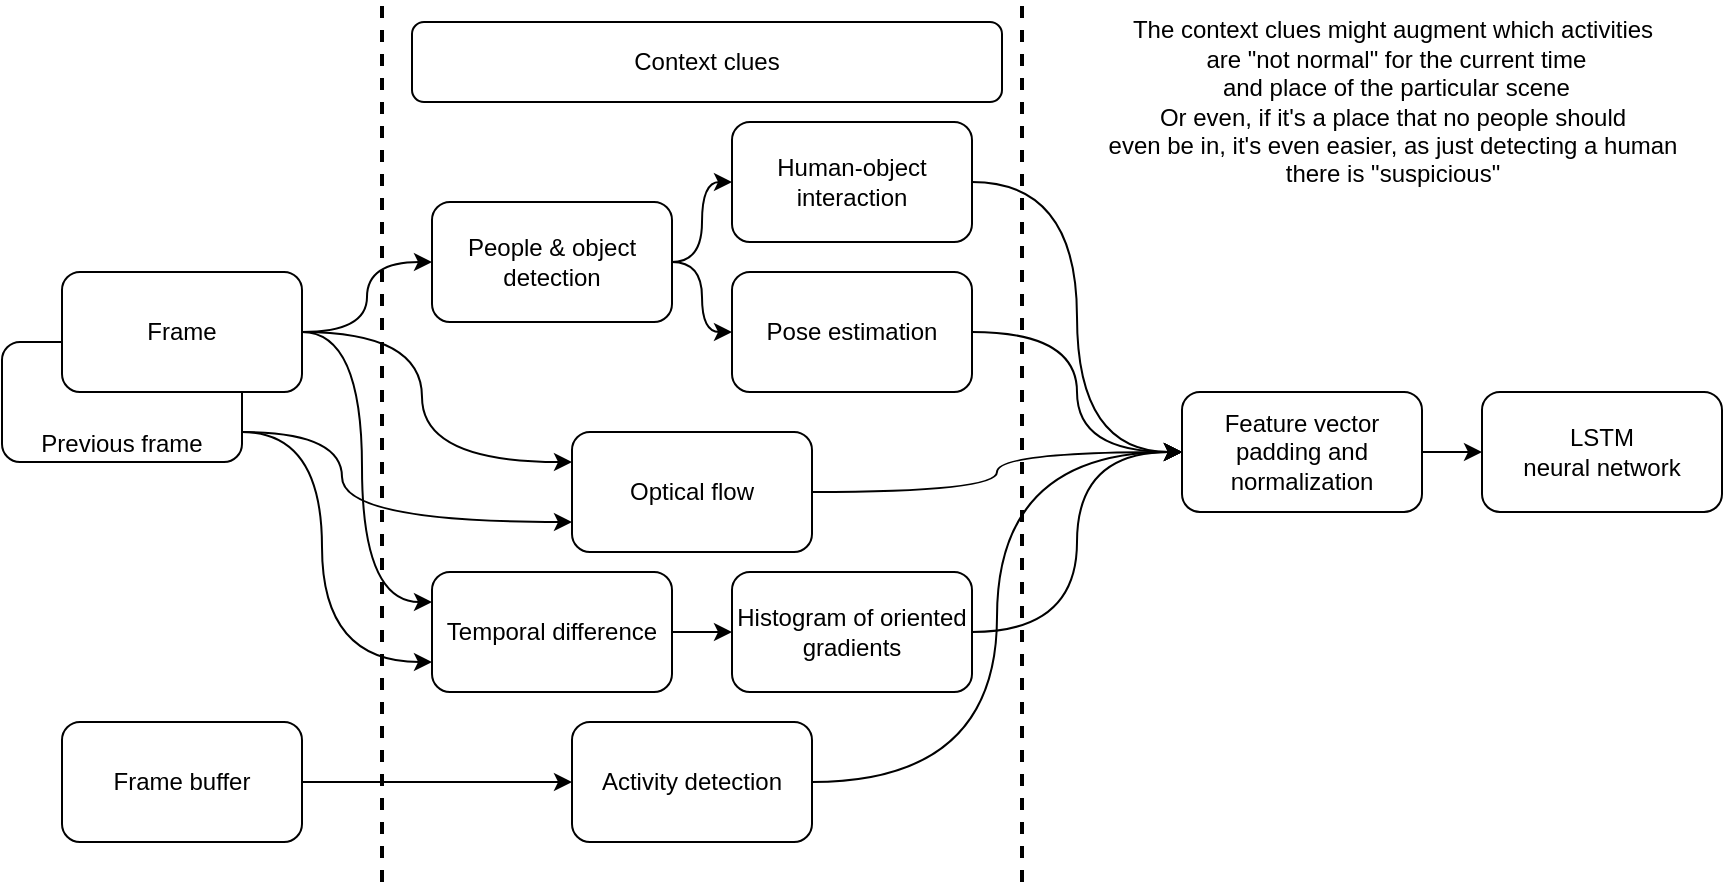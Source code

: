 <mxfile version="24.7.5">
  <diagram name="Page-1" id="2pYWSlo5MJatezJthjYo">
    <mxGraphModel dx="1035" dy="1857" grid="1" gridSize="10" guides="1" tooltips="1" connect="1" arrows="1" fold="1" page="1" pageScale="1" pageWidth="827" pageHeight="1169" math="0" shadow="0">
      <root>
        <mxCell id="0" />
        <mxCell id="1" parent="0" />
        <mxCell id="sSXccHsvcKDtockBLD8j-2" style="edgeStyle=orthogonalEdgeStyle;rounded=0;orthogonalLoop=1;jettySize=auto;html=1;entryX=0;entryY=0.5;entryDx=0;entryDy=0;strokeColor=default;curved=1;" edge="1" parent="1" source="sSXccHsvcKDtockBLD8j-4" target="sSXccHsvcKDtockBLD8j-17">
          <mxGeometry relative="1" as="geometry">
            <Array as="points">
              <mxPoint x="490" y="70" />
              <mxPoint x="490" y="30" />
            </Array>
          </mxGeometry>
        </mxCell>
        <mxCell id="sSXccHsvcKDtockBLD8j-3" style="edgeStyle=orthogonalEdgeStyle;rounded=0;orthogonalLoop=1;jettySize=auto;html=1;entryX=0;entryY=0.5;entryDx=0;entryDy=0;curved=1;" edge="1" parent="1" source="sSXccHsvcKDtockBLD8j-4" target="sSXccHsvcKDtockBLD8j-12">
          <mxGeometry relative="1" as="geometry">
            <Array as="points">
              <mxPoint x="490" y="70" />
              <mxPoint x="490" y="105" />
            </Array>
          </mxGeometry>
        </mxCell>
        <mxCell id="sSXccHsvcKDtockBLD8j-4" value="People &amp;amp; object detection" style="rounded=1;whiteSpace=wrap;html=1;" vertex="1" parent="1">
          <mxGeometry x="355" y="40" width="120" height="60" as="geometry" />
        </mxCell>
        <mxCell id="sSXccHsvcKDtockBLD8j-5" style="edgeStyle=orthogonalEdgeStyle;rounded=0;orthogonalLoop=1;jettySize=auto;html=1;entryX=0;entryY=0.5;entryDx=0;entryDy=0;curved=1;" edge="1" parent="1" source="sSXccHsvcKDtockBLD8j-6" target="sSXccHsvcKDtockBLD8j-30">
          <mxGeometry relative="1" as="geometry" />
        </mxCell>
        <mxCell id="sSXccHsvcKDtockBLD8j-6" value="Optical flow" style="rounded=1;whiteSpace=wrap;html=1;" vertex="1" parent="1">
          <mxGeometry x="425" y="155" width="120" height="60" as="geometry" />
        </mxCell>
        <mxCell id="sSXccHsvcKDtockBLD8j-7" style="edgeStyle=orthogonalEdgeStyle;rounded=0;orthogonalLoop=1;jettySize=auto;html=1;entryX=0;entryY=0.5;entryDx=0;entryDy=0;" edge="1" parent="1" source="sSXccHsvcKDtockBLD8j-8" target="sSXccHsvcKDtockBLD8j-10">
          <mxGeometry relative="1" as="geometry" />
        </mxCell>
        <mxCell id="sSXccHsvcKDtockBLD8j-8" value="Temporal difference" style="rounded=1;whiteSpace=wrap;html=1;" vertex="1" parent="1">
          <mxGeometry x="355" y="225" width="120" height="60" as="geometry" />
        </mxCell>
        <mxCell id="sSXccHsvcKDtockBLD8j-9" style="edgeStyle=orthogonalEdgeStyle;rounded=0;orthogonalLoop=1;jettySize=auto;html=1;entryX=0;entryY=0.5;entryDx=0;entryDy=0;curved=1;" edge="1" parent="1" source="sSXccHsvcKDtockBLD8j-10" target="sSXccHsvcKDtockBLD8j-30">
          <mxGeometry relative="1" as="geometry" />
        </mxCell>
        <mxCell id="sSXccHsvcKDtockBLD8j-10" value="Histogram of oriented gradients" style="rounded=1;whiteSpace=wrap;html=1;" vertex="1" parent="1">
          <mxGeometry x="505" y="225" width="120" height="60" as="geometry" />
        </mxCell>
        <mxCell id="sSXccHsvcKDtockBLD8j-11" style="edgeStyle=orthogonalEdgeStyle;rounded=0;orthogonalLoop=1;jettySize=auto;html=1;entryX=0;entryY=0.5;entryDx=0;entryDy=0;curved=1;" edge="1" parent="1" source="sSXccHsvcKDtockBLD8j-12" target="sSXccHsvcKDtockBLD8j-30">
          <mxGeometry relative="1" as="geometry" />
        </mxCell>
        <mxCell id="sSXccHsvcKDtockBLD8j-12" value="&lt;div&gt;Pose estimation&lt;/div&gt;" style="rounded=1;whiteSpace=wrap;html=1;" vertex="1" parent="1">
          <mxGeometry x="505" y="75" width="120" height="60" as="geometry" />
        </mxCell>
        <mxCell id="sSXccHsvcKDtockBLD8j-13" value="LSTM&lt;div&gt;neural network&lt;/div&gt;" style="rounded=1;whiteSpace=wrap;html=1;" vertex="1" parent="1">
          <mxGeometry x="880" y="135" width="120" height="60" as="geometry" />
        </mxCell>
        <mxCell id="sSXccHsvcKDtockBLD8j-14" style="edgeStyle=orthogonalEdgeStyle;rounded=0;orthogonalLoop=1;jettySize=auto;html=1;entryX=0;entryY=0.5;entryDx=0;entryDy=0;curved=1;" edge="1" parent="1" source="sSXccHsvcKDtockBLD8j-15" target="sSXccHsvcKDtockBLD8j-30">
          <mxGeometry relative="1" as="geometry" />
        </mxCell>
        <mxCell id="sSXccHsvcKDtockBLD8j-15" value="Activity detection" style="rounded=1;whiteSpace=wrap;html=1;" vertex="1" parent="1">
          <mxGeometry x="425" y="300" width="120" height="60" as="geometry" />
        </mxCell>
        <mxCell id="sSXccHsvcKDtockBLD8j-16" style="edgeStyle=orthogonalEdgeStyle;rounded=0;orthogonalLoop=1;jettySize=auto;html=1;entryX=0;entryY=0.5;entryDx=0;entryDy=0;curved=1;" edge="1" parent="1" source="sSXccHsvcKDtockBLD8j-17" target="sSXccHsvcKDtockBLD8j-30">
          <mxGeometry relative="1" as="geometry" />
        </mxCell>
        <mxCell id="sSXccHsvcKDtockBLD8j-17" value="Human-object interaction" style="rounded=1;whiteSpace=wrap;html=1;" vertex="1" parent="1">
          <mxGeometry x="505" width="120" height="60" as="geometry" />
        </mxCell>
        <mxCell id="sSXccHsvcKDtockBLD8j-18" value="Context clues" style="rounded=1;whiteSpace=wrap;html=1;" vertex="1" parent="1">
          <mxGeometry x="345" y="-50" width="295" height="40" as="geometry" />
        </mxCell>
        <mxCell id="sSXccHsvcKDtockBLD8j-19" value="&lt;div&gt;The context clues might augment which activities&lt;/div&gt;&lt;div&gt;&amp;nbsp;are &quot;not normal&quot; for the current time&lt;/div&gt;&lt;div&gt;&amp;nbsp;and place of the particular scene&lt;br&gt;Or even, if it&#39;s a place that no people should&lt;/div&gt;&lt;div&gt;even be in, it&#39;s even easier, as just detecting a human&lt;/div&gt;&lt;div&gt;there is &quot;suspicious&quot;&lt;br&gt;&lt;/div&gt;" style="text;html=1;align=center;verticalAlign=middle;resizable=0;points=[];autosize=1;strokeColor=none;fillColor=none;" vertex="1" parent="1">
          <mxGeometry x="680" y="-60" width="310" height="100" as="geometry" />
        </mxCell>
        <mxCell id="sSXccHsvcKDtockBLD8j-20" style="edgeStyle=orthogonalEdgeStyle;rounded=0;orthogonalLoop=1;jettySize=auto;html=1;entryX=0;entryY=0.75;entryDx=0;entryDy=0;exitX=1;exitY=0.75;exitDx=0;exitDy=0;curved=1;" edge="1" parent="1" source="sSXccHsvcKDtockBLD8j-22" target="sSXccHsvcKDtockBLD8j-6">
          <mxGeometry relative="1" as="geometry">
            <Array as="points">
              <mxPoint x="310" y="155" />
              <mxPoint x="310" y="200" />
            </Array>
          </mxGeometry>
        </mxCell>
        <mxCell id="sSXccHsvcKDtockBLD8j-21" style="edgeStyle=orthogonalEdgeStyle;rounded=0;orthogonalLoop=1;jettySize=auto;html=1;entryX=0;entryY=0.75;entryDx=0;entryDy=0;exitX=1;exitY=0.75;exitDx=0;exitDy=0;curved=1;" edge="1" parent="1" source="sSXccHsvcKDtockBLD8j-22" target="sSXccHsvcKDtockBLD8j-8">
          <mxGeometry relative="1" as="geometry">
            <Array as="points">
              <mxPoint x="300" y="155" />
              <mxPoint x="300" y="270" />
            </Array>
          </mxGeometry>
        </mxCell>
        <mxCell id="sSXccHsvcKDtockBLD8j-22" value="Previous frame" style="rounded=1;whiteSpace=wrap;html=1;verticalAlign=bottom;horizontal=1;" vertex="1" parent="1">
          <mxGeometry x="140" y="110" width="120" height="60" as="geometry" />
        </mxCell>
        <mxCell id="sSXccHsvcKDtockBLD8j-23" style="edgeStyle=orthogonalEdgeStyle;rounded=0;orthogonalLoop=1;jettySize=auto;html=1;entryX=0;entryY=0.5;entryDx=0;entryDy=0;curved=1;" edge="1" parent="1" source="sSXccHsvcKDtockBLD8j-26" target="sSXccHsvcKDtockBLD8j-4">
          <mxGeometry relative="1" as="geometry" />
        </mxCell>
        <mxCell id="sSXccHsvcKDtockBLD8j-24" style="edgeStyle=orthogonalEdgeStyle;rounded=0;orthogonalLoop=1;jettySize=auto;html=1;entryX=0;entryY=0.25;entryDx=0;entryDy=0;curved=1;" edge="1" parent="1" source="sSXccHsvcKDtockBLD8j-26" target="sSXccHsvcKDtockBLD8j-6">
          <mxGeometry relative="1" as="geometry">
            <Array as="points">
              <mxPoint x="350" y="105" />
              <mxPoint x="350" y="170" />
            </Array>
          </mxGeometry>
        </mxCell>
        <mxCell id="sSXccHsvcKDtockBLD8j-25" style="edgeStyle=orthogonalEdgeStyle;rounded=0;orthogonalLoop=1;jettySize=auto;html=1;entryX=0;entryY=0.25;entryDx=0;entryDy=0;curved=1;" edge="1" parent="1" source="sSXccHsvcKDtockBLD8j-26" target="sSXccHsvcKDtockBLD8j-8">
          <mxGeometry relative="1" as="geometry">
            <Array as="points">
              <mxPoint x="320" y="105" />
              <mxPoint x="320" y="240" />
            </Array>
          </mxGeometry>
        </mxCell>
        <mxCell id="sSXccHsvcKDtockBLD8j-26" value="Frame" style="rounded=1;whiteSpace=wrap;html=1;" vertex="1" parent="1">
          <mxGeometry x="170" y="75" width="120" height="60" as="geometry" />
        </mxCell>
        <mxCell id="sSXccHsvcKDtockBLD8j-27" style="edgeStyle=orthogonalEdgeStyle;rounded=0;orthogonalLoop=1;jettySize=auto;html=1;entryX=0;entryY=0.5;entryDx=0;entryDy=0;" edge="1" parent="1" source="sSXccHsvcKDtockBLD8j-28" target="sSXccHsvcKDtockBLD8j-15">
          <mxGeometry relative="1" as="geometry" />
        </mxCell>
        <mxCell id="sSXccHsvcKDtockBLD8j-28" value="Frame buffer" style="rounded=1;whiteSpace=wrap;html=1;" vertex="1" parent="1">
          <mxGeometry x="170" y="300" width="120" height="60" as="geometry" />
        </mxCell>
        <mxCell id="sSXccHsvcKDtockBLD8j-29" style="edgeStyle=orthogonalEdgeStyle;rounded=0;orthogonalLoop=1;jettySize=auto;html=1;entryX=0;entryY=0.5;entryDx=0;entryDy=0;" edge="1" parent="1" source="sSXccHsvcKDtockBLD8j-30" target="sSXccHsvcKDtockBLD8j-13">
          <mxGeometry relative="1" as="geometry" />
        </mxCell>
        <mxCell id="sSXccHsvcKDtockBLD8j-30" value="Feature vector padding and normalization" style="rounded=1;whiteSpace=wrap;html=1;" vertex="1" parent="1">
          <mxGeometry x="730" y="135" width="120" height="60" as="geometry" />
        </mxCell>
        <mxCell id="sSXccHsvcKDtockBLD8j-31" value="" style="endArrow=none;dashed=1;html=1;rounded=0;strokeWidth=2;" edge="1" parent="1">
          <mxGeometry width="50" height="50" relative="1" as="geometry">
            <mxPoint x="330" y="380" as="sourcePoint" />
            <mxPoint x="330" y="-60" as="targetPoint" />
          </mxGeometry>
        </mxCell>
        <mxCell id="sSXccHsvcKDtockBLD8j-33" value="" style="endArrow=none;dashed=1;html=1;rounded=0;strokeWidth=2;" edge="1" parent="1">
          <mxGeometry width="50" height="50" relative="1" as="geometry">
            <mxPoint x="650" y="380" as="sourcePoint" />
            <mxPoint x="650" y="-60" as="targetPoint" />
          </mxGeometry>
        </mxCell>
      </root>
    </mxGraphModel>
  </diagram>
</mxfile>
